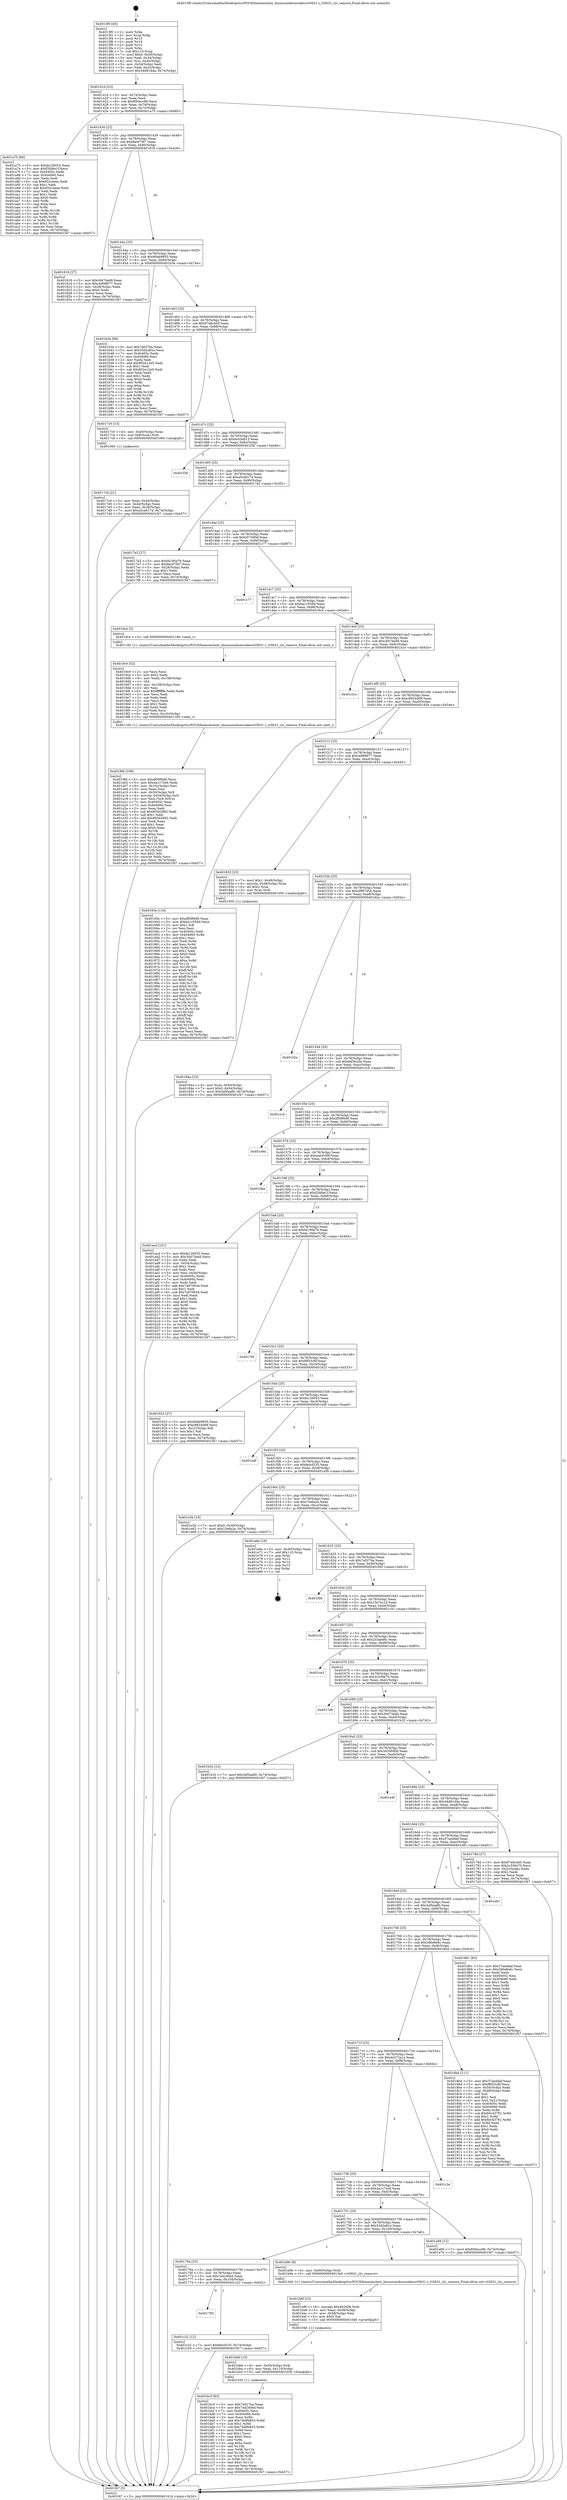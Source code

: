 digraph "0x4013f0" {
  label = "0x4013f0 (/mnt/c/Users/mathe/Desktop/tcc/POCII/binaries/extr_linuxsoundsoccodecsrt5631.c_rt5631_i2c_remove_Final-ollvm.out::main(0))"
  labelloc = "t"
  node[shape=record]

  Entry [label="",width=0.3,height=0.3,shape=circle,fillcolor=black,style=filled]
  "0x40141d" [label="{
     0x40141d [23]\l
     | [instrs]\l
     &nbsp;&nbsp;0x40141d \<+3\>: mov -0x74(%rbp),%eax\l
     &nbsp;&nbsp;0x401420 \<+2\>: mov %eax,%ecx\l
     &nbsp;&nbsp;0x401422 \<+6\>: sub $0x850ecc98,%ecx\l
     &nbsp;&nbsp;0x401428 \<+3\>: mov %eax,-0x78(%rbp)\l
     &nbsp;&nbsp;0x40142b \<+3\>: mov %ecx,-0x7c(%rbp)\l
     &nbsp;&nbsp;0x40142e \<+6\>: je 0000000000401a75 \<main+0x685\>\l
  }"]
  "0x401a75" [label="{
     0x401a75 [88]\l
     | [instrs]\l
     &nbsp;&nbsp;0x401a75 \<+5\>: mov $0xfa126053,%eax\l
     &nbsp;&nbsp;0x401a7a \<+5\>: mov $0xf2fd9e1f,%ecx\l
     &nbsp;&nbsp;0x401a7f \<+7\>: mov 0x40405c,%edx\l
     &nbsp;&nbsp;0x401a86 \<+7\>: mov 0x404060,%esi\l
     &nbsp;&nbsp;0x401a8d \<+2\>: mov %edx,%edi\l
     &nbsp;&nbsp;0x401a8f \<+6\>: sub $0x652ceeee,%edi\l
     &nbsp;&nbsp;0x401a95 \<+3\>: sub $0x1,%edi\l
     &nbsp;&nbsp;0x401a98 \<+6\>: add $0x652ceeee,%edi\l
     &nbsp;&nbsp;0x401a9e \<+3\>: imul %edi,%edx\l
     &nbsp;&nbsp;0x401aa1 \<+3\>: and $0x1,%edx\l
     &nbsp;&nbsp;0x401aa4 \<+3\>: cmp $0x0,%edx\l
     &nbsp;&nbsp;0x401aa7 \<+4\>: sete %r8b\l
     &nbsp;&nbsp;0x401aab \<+3\>: cmp $0xa,%esi\l
     &nbsp;&nbsp;0x401aae \<+4\>: setl %r9b\l
     &nbsp;&nbsp;0x401ab2 \<+3\>: mov %r8b,%r10b\l
     &nbsp;&nbsp;0x401ab5 \<+3\>: and %r9b,%r10b\l
     &nbsp;&nbsp;0x401ab8 \<+3\>: xor %r9b,%r8b\l
     &nbsp;&nbsp;0x401abb \<+3\>: or %r8b,%r10b\l
     &nbsp;&nbsp;0x401abe \<+4\>: test $0x1,%r10b\l
     &nbsp;&nbsp;0x401ac2 \<+3\>: cmovne %ecx,%eax\l
     &nbsp;&nbsp;0x401ac5 \<+3\>: mov %eax,-0x74(%rbp)\l
     &nbsp;&nbsp;0x401ac8 \<+5\>: jmp 0000000000401f47 \<main+0xb57\>\l
  }"]
  "0x401434" [label="{
     0x401434 [22]\l
     | [instrs]\l
     &nbsp;&nbsp;0x401434 \<+5\>: jmp 0000000000401439 \<main+0x49\>\l
     &nbsp;&nbsp;0x401439 \<+3\>: mov -0x78(%rbp),%eax\l
     &nbsp;&nbsp;0x40143c \<+5\>: sub $0x8ac67fd7,%eax\l
     &nbsp;&nbsp;0x401441 \<+3\>: mov %eax,-0x80(%rbp)\l
     &nbsp;&nbsp;0x401444 \<+6\>: je 0000000000401818 \<main+0x428\>\l
  }"]
  Exit [label="",width=0.3,height=0.3,shape=circle,fillcolor=black,style=filled,peripheries=2]
  "0x401818" [label="{
     0x401818 [27]\l
     | [instrs]\l
     &nbsp;&nbsp;0x401818 \<+5\>: mov $0xc847ded9,%eax\l
     &nbsp;&nbsp;0x40181d \<+5\>: mov $0xce898977,%ecx\l
     &nbsp;&nbsp;0x401822 \<+3\>: mov -0x28(%rbp),%edx\l
     &nbsp;&nbsp;0x401825 \<+3\>: cmp $0x0,%edx\l
     &nbsp;&nbsp;0x401828 \<+3\>: cmove %ecx,%eax\l
     &nbsp;&nbsp;0x40182b \<+3\>: mov %eax,-0x74(%rbp)\l
     &nbsp;&nbsp;0x40182e \<+5\>: jmp 0000000000401f47 \<main+0xb57\>\l
  }"]
  "0x40144a" [label="{
     0x40144a [25]\l
     | [instrs]\l
     &nbsp;&nbsp;0x40144a \<+5\>: jmp 000000000040144f \<main+0x5f\>\l
     &nbsp;&nbsp;0x40144f \<+3\>: mov -0x78(%rbp),%eax\l
     &nbsp;&nbsp;0x401452 \<+5\>: sub $0x90de9855,%eax\l
     &nbsp;&nbsp;0x401457 \<+6\>: mov %eax,-0x84(%rbp)\l
     &nbsp;&nbsp;0x40145d \<+6\>: je 0000000000401b3e \<main+0x74e\>\l
  }"]
  "0x401783" [label="{
     0x401783\l
  }", style=dashed]
  "0x401b3e" [label="{
     0x401b3e [88]\l
     | [instrs]\l
     &nbsp;&nbsp;0x401b3e \<+5\>: mov $0x7a027ba,%eax\l
     &nbsp;&nbsp;0x401b43 \<+5\>: mov $0x53d2a81e,%ecx\l
     &nbsp;&nbsp;0x401b48 \<+7\>: mov 0x40405c,%edx\l
     &nbsp;&nbsp;0x401b4f \<+7\>: mov 0x404060,%esi\l
     &nbsp;&nbsp;0x401b56 \<+2\>: mov %edx,%edi\l
     &nbsp;&nbsp;0x401b58 \<+6\>: add $0x802e12e5,%edi\l
     &nbsp;&nbsp;0x401b5e \<+3\>: sub $0x1,%edi\l
     &nbsp;&nbsp;0x401b61 \<+6\>: sub $0x802e12e5,%edi\l
     &nbsp;&nbsp;0x401b67 \<+3\>: imul %edi,%edx\l
     &nbsp;&nbsp;0x401b6a \<+3\>: and $0x1,%edx\l
     &nbsp;&nbsp;0x401b6d \<+3\>: cmp $0x0,%edx\l
     &nbsp;&nbsp;0x401b70 \<+4\>: sete %r8b\l
     &nbsp;&nbsp;0x401b74 \<+3\>: cmp $0xa,%esi\l
     &nbsp;&nbsp;0x401b77 \<+4\>: setl %r9b\l
     &nbsp;&nbsp;0x401b7b \<+3\>: mov %r8b,%r10b\l
     &nbsp;&nbsp;0x401b7e \<+3\>: and %r9b,%r10b\l
     &nbsp;&nbsp;0x401b81 \<+3\>: xor %r9b,%r8b\l
     &nbsp;&nbsp;0x401b84 \<+3\>: or %r8b,%r10b\l
     &nbsp;&nbsp;0x401b87 \<+4\>: test $0x1,%r10b\l
     &nbsp;&nbsp;0x401b8b \<+3\>: cmovne %ecx,%eax\l
     &nbsp;&nbsp;0x401b8e \<+3\>: mov %eax,-0x74(%rbp)\l
     &nbsp;&nbsp;0x401b91 \<+5\>: jmp 0000000000401f47 \<main+0xb57\>\l
  }"]
  "0x401463" [label="{
     0x401463 [25]\l
     | [instrs]\l
     &nbsp;&nbsp;0x401463 \<+5\>: jmp 0000000000401468 \<main+0x78\>\l
     &nbsp;&nbsp;0x401468 \<+3\>: mov -0x78(%rbp),%eax\l
     &nbsp;&nbsp;0x40146b \<+5\>: sub $0x97e8c4d5,%eax\l
     &nbsp;&nbsp;0x401470 \<+6\>: mov %eax,-0x88(%rbp)\l
     &nbsp;&nbsp;0x401476 \<+6\>: je 00000000004017c0 \<main+0x3d0\>\l
  }"]
  "0x401c22" [label="{
     0x401c22 [12]\l
     | [instrs]\l
     &nbsp;&nbsp;0x401c22 \<+7\>: movl $0xfe0cf235,-0x74(%rbp)\l
     &nbsp;&nbsp;0x401c29 \<+5\>: jmp 0000000000401f47 \<main+0xb57\>\l
  }"]
  "0x4017c0" [label="{
     0x4017c0 [13]\l
     | [instrs]\l
     &nbsp;&nbsp;0x4017c0 \<+4\>: mov -0x40(%rbp),%rax\l
     &nbsp;&nbsp;0x4017c4 \<+4\>: mov 0x8(%rax),%rdi\l
     &nbsp;&nbsp;0x4017c8 \<+5\>: call 0000000000401060 \<atoi@plt\>\l
     | [calls]\l
     &nbsp;&nbsp;0x401060 \{1\} (unknown)\l
  }"]
  "0x40147c" [label="{
     0x40147c [25]\l
     | [instrs]\l
     &nbsp;&nbsp;0x40147c \<+5\>: jmp 0000000000401481 \<main+0x91\>\l
     &nbsp;&nbsp;0x401481 \<+3\>: mov -0x78(%rbp),%eax\l
     &nbsp;&nbsp;0x401484 \<+5\>: sub $0x9cd3e813,%eax\l
     &nbsp;&nbsp;0x401489 \<+6\>: mov %eax,-0x8c(%rbp)\l
     &nbsp;&nbsp;0x40148f \<+6\>: je 0000000000401f3b \<main+0xb4b\>\l
  }"]
  "0x401bc5" [label="{
     0x401bc5 [93]\l
     | [instrs]\l
     &nbsp;&nbsp;0x401bc5 \<+5\>: mov $0x7a027ba,%eax\l
     &nbsp;&nbsp;0x401bca \<+5\>: mov $0x7a4240ed,%esi\l
     &nbsp;&nbsp;0x401bcf \<+7\>: mov 0x40405c,%ecx\l
     &nbsp;&nbsp;0x401bd6 \<+7\>: mov 0x404060,%edx\l
     &nbsp;&nbsp;0x401bdd \<+3\>: mov %ecx,%r8d\l
     &nbsp;&nbsp;0x401be0 \<+7\>: add $0x74d9b853,%r8d\l
     &nbsp;&nbsp;0x401be7 \<+4\>: sub $0x1,%r8d\l
     &nbsp;&nbsp;0x401beb \<+7\>: sub $0x74d9b853,%r8d\l
     &nbsp;&nbsp;0x401bf2 \<+4\>: imul %r8d,%ecx\l
     &nbsp;&nbsp;0x401bf6 \<+3\>: and $0x1,%ecx\l
     &nbsp;&nbsp;0x401bf9 \<+3\>: cmp $0x0,%ecx\l
     &nbsp;&nbsp;0x401bfc \<+4\>: sete %r9b\l
     &nbsp;&nbsp;0x401c00 \<+3\>: cmp $0xa,%edx\l
     &nbsp;&nbsp;0x401c03 \<+4\>: setl %r10b\l
     &nbsp;&nbsp;0x401c07 \<+3\>: mov %r9b,%r11b\l
     &nbsp;&nbsp;0x401c0a \<+3\>: and %r10b,%r11b\l
     &nbsp;&nbsp;0x401c0d \<+3\>: xor %r10b,%r9b\l
     &nbsp;&nbsp;0x401c10 \<+3\>: or %r9b,%r11b\l
     &nbsp;&nbsp;0x401c13 \<+4\>: test $0x1,%r11b\l
     &nbsp;&nbsp;0x401c17 \<+3\>: cmovne %esi,%eax\l
     &nbsp;&nbsp;0x401c1a \<+3\>: mov %eax,-0x74(%rbp)\l
     &nbsp;&nbsp;0x401c1d \<+5\>: jmp 0000000000401f47 \<main+0xb57\>\l
  }"]
  "0x401f3b" [label="{
     0x401f3b\l
  }", style=dashed]
  "0x401495" [label="{
     0x401495 [25]\l
     | [instrs]\l
     &nbsp;&nbsp;0x401495 \<+5\>: jmp 000000000040149a \<main+0xaa\>\l
     &nbsp;&nbsp;0x40149a \<+3\>: mov -0x78(%rbp),%eax\l
     &nbsp;&nbsp;0x40149d \<+5\>: sub $0xa5ce6174,%eax\l
     &nbsp;&nbsp;0x4014a2 \<+6\>: mov %eax,-0x90(%rbp)\l
     &nbsp;&nbsp;0x4014a8 \<+6\>: je 00000000004017e2 \<main+0x3f2\>\l
  }"]
  "0x401bb6" [label="{
     0x401bb6 [15]\l
     | [instrs]\l
     &nbsp;&nbsp;0x401bb6 \<+4\>: mov -0x50(%rbp),%rdi\l
     &nbsp;&nbsp;0x401bba \<+6\>: mov %eax,-0x110(%rbp)\l
     &nbsp;&nbsp;0x401bc0 \<+5\>: call 0000000000401030 \<free@plt\>\l
     | [calls]\l
     &nbsp;&nbsp;0x401030 \{1\} (unknown)\l
  }"]
  "0x4017e2" [label="{
     0x4017e2 [27]\l
     | [instrs]\l
     &nbsp;&nbsp;0x4017e2 \<+5\>: mov $0xf4190a79,%eax\l
     &nbsp;&nbsp;0x4017e7 \<+5\>: mov $0x8ac67fd7,%ecx\l
     &nbsp;&nbsp;0x4017ec \<+3\>: mov -0x28(%rbp),%edx\l
     &nbsp;&nbsp;0x4017ef \<+3\>: cmp $0x1,%edx\l
     &nbsp;&nbsp;0x4017f2 \<+3\>: cmovl %ecx,%eax\l
     &nbsp;&nbsp;0x4017f5 \<+3\>: mov %eax,-0x74(%rbp)\l
     &nbsp;&nbsp;0x4017f8 \<+5\>: jmp 0000000000401f47 \<main+0xb57\>\l
  }"]
  "0x4014ae" [label="{
     0x4014ae [25]\l
     | [instrs]\l
     &nbsp;&nbsp;0x4014ae \<+5\>: jmp 00000000004014b3 \<main+0xc3\>\l
     &nbsp;&nbsp;0x4014b3 \<+3\>: mov -0x78(%rbp),%eax\l
     &nbsp;&nbsp;0x4014b6 \<+5\>: sub $0xb5736faf,%eax\l
     &nbsp;&nbsp;0x4014bb \<+6\>: mov %eax,-0x94(%rbp)\l
     &nbsp;&nbsp;0x4014c1 \<+6\>: je 0000000000401c77 \<main+0x887\>\l
  }"]
  "0x401b9f" [label="{
     0x401b9f [23]\l
     | [instrs]\l
     &nbsp;&nbsp;0x401b9f \<+10\>: movabs $0x4020d6,%rdi\l
     &nbsp;&nbsp;0x401ba9 \<+3\>: mov %eax,-0x58(%rbp)\l
     &nbsp;&nbsp;0x401bac \<+3\>: mov -0x58(%rbp),%esi\l
     &nbsp;&nbsp;0x401baf \<+2\>: mov $0x0,%al\l
     &nbsp;&nbsp;0x401bb1 \<+5\>: call 0000000000401040 \<printf@plt\>\l
     | [calls]\l
     &nbsp;&nbsp;0x401040 \{1\} (unknown)\l
  }"]
  "0x401c77" [label="{
     0x401c77\l
  }", style=dashed]
  "0x4014c7" [label="{
     0x4014c7 [25]\l
     | [instrs]\l
     &nbsp;&nbsp;0x4014c7 \<+5\>: jmp 00000000004014cc \<main+0xdc\>\l
     &nbsp;&nbsp;0x4014cc \<+3\>: mov -0x78(%rbp),%eax\l
     &nbsp;&nbsp;0x4014cf \<+5\>: sub $0xba1c558d,%eax\l
     &nbsp;&nbsp;0x4014d4 \<+6\>: mov %eax,-0x98(%rbp)\l
     &nbsp;&nbsp;0x4014da \<+6\>: je 00000000004019c4 \<main+0x5d4\>\l
  }"]
  "0x40176a" [label="{
     0x40176a [25]\l
     | [instrs]\l
     &nbsp;&nbsp;0x40176a \<+5\>: jmp 000000000040176f \<main+0x37f\>\l
     &nbsp;&nbsp;0x40176f \<+3\>: mov -0x78(%rbp),%eax\l
     &nbsp;&nbsp;0x401772 \<+5\>: sub $0x7a4240ed,%eax\l
     &nbsp;&nbsp;0x401777 \<+6\>: mov %eax,-0x104(%rbp)\l
     &nbsp;&nbsp;0x40177d \<+6\>: je 0000000000401c22 \<main+0x832\>\l
  }"]
  "0x4019c4" [label="{
     0x4019c4 [5]\l
     | [instrs]\l
     &nbsp;&nbsp;0x4019c4 \<+5\>: call 0000000000401160 \<next_i\>\l
     | [calls]\l
     &nbsp;&nbsp;0x401160 \{1\} (/mnt/c/Users/mathe/Desktop/tcc/POCII/binaries/extr_linuxsoundsoccodecsrt5631.c_rt5631_i2c_remove_Final-ollvm.out::next_i)\l
  }"]
  "0x4014e0" [label="{
     0x4014e0 [25]\l
     | [instrs]\l
     &nbsp;&nbsp;0x4014e0 \<+5\>: jmp 00000000004014e5 \<main+0xf5\>\l
     &nbsp;&nbsp;0x4014e5 \<+3\>: mov -0x78(%rbp),%eax\l
     &nbsp;&nbsp;0x4014e8 \<+5\>: sub $0xc847ded9,%eax\l
     &nbsp;&nbsp;0x4014ed \<+6\>: mov %eax,-0x9c(%rbp)\l
     &nbsp;&nbsp;0x4014f3 \<+6\>: je 0000000000401d1e \<main+0x92e\>\l
  }"]
  "0x401b96" [label="{
     0x401b96 [9]\l
     | [instrs]\l
     &nbsp;&nbsp;0x401b96 \<+4\>: mov -0x50(%rbp),%rdi\l
     &nbsp;&nbsp;0x401b9a \<+5\>: call 00000000004013e0 \<rt5631_i2c_remove\>\l
     | [calls]\l
     &nbsp;&nbsp;0x4013e0 \{1\} (/mnt/c/Users/mathe/Desktop/tcc/POCII/binaries/extr_linuxsoundsoccodecsrt5631.c_rt5631_i2c_remove_Final-ollvm.out::rt5631_i2c_remove)\l
  }"]
  "0x401d1e" [label="{
     0x401d1e\l
  }", style=dashed]
  "0x4014f9" [label="{
     0x4014f9 [25]\l
     | [instrs]\l
     &nbsp;&nbsp;0x4014f9 \<+5\>: jmp 00000000004014fe \<main+0x10e\>\l
     &nbsp;&nbsp;0x4014fe \<+3\>: mov -0x78(%rbp),%eax\l
     &nbsp;&nbsp;0x401501 \<+5\>: sub $0xc8824d68,%eax\l
     &nbsp;&nbsp;0x401506 \<+6\>: mov %eax,-0xa0(%rbp)\l
     &nbsp;&nbsp;0x40150c \<+6\>: je 000000000040193e \<main+0x54e\>\l
  }"]
  "0x401751" [label="{
     0x401751 [25]\l
     | [instrs]\l
     &nbsp;&nbsp;0x401751 \<+5\>: jmp 0000000000401756 \<main+0x366\>\l
     &nbsp;&nbsp;0x401756 \<+3\>: mov -0x78(%rbp),%eax\l
     &nbsp;&nbsp;0x401759 \<+5\>: sub $0x53d2a81e,%eax\l
     &nbsp;&nbsp;0x40175e \<+6\>: mov %eax,-0x100(%rbp)\l
     &nbsp;&nbsp;0x401764 \<+6\>: je 0000000000401b96 \<main+0x7a6\>\l
  }"]
  "0x40193e" [label="{
     0x40193e [134]\l
     | [instrs]\l
     &nbsp;&nbsp;0x40193e \<+5\>: mov $0xdf59f0d9,%eax\l
     &nbsp;&nbsp;0x401943 \<+5\>: mov $0xba1c558d,%ecx\l
     &nbsp;&nbsp;0x401948 \<+2\>: mov $0x1,%dl\l
     &nbsp;&nbsp;0x40194a \<+2\>: xor %esi,%esi\l
     &nbsp;&nbsp;0x40194c \<+7\>: mov 0x40405c,%edi\l
     &nbsp;&nbsp;0x401953 \<+8\>: mov 0x404060,%r8d\l
     &nbsp;&nbsp;0x40195b \<+3\>: sub $0x1,%esi\l
     &nbsp;&nbsp;0x40195e \<+3\>: mov %edi,%r9d\l
     &nbsp;&nbsp;0x401961 \<+3\>: add %esi,%r9d\l
     &nbsp;&nbsp;0x401964 \<+4\>: imul %r9d,%edi\l
     &nbsp;&nbsp;0x401968 \<+3\>: and $0x1,%edi\l
     &nbsp;&nbsp;0x40196b \<+3\>: cmp $0x0,%edi\l
     &nbsp;&nbsp;0x40196e \<+4\>: sete %r10b\l
     &nbsp;&nbsp;0x401972 \<+4\>: cmp $0xa,%r8d\l
     &nbsp;&nbsp;0x401976 \<+4\>: setl %r11b\l
     &nbsp;&nbsp;0x40197a \<+3\>: mov %r10b,%bl\l
     &nbsp;&nbsp;0x40197d \<+3\>: xor $0xff,%bl\l
     &nbsp;&nbsp;0x401980 \<+3\>: mov %r11b,%r14b\l
     &nbsp;&nbsp;0x401983 \<+4\>: xor $0xff,%r14b\l
     &nbsp;&nbsp;0x401987 \<+3\>: xor $0x0,%dl\l
     &nbsp;&nbsp;0x40198a \<+3\>: mov %bl,%r15b\l
     &nbsp;&nbsp;0x40198d \<+4\>: and $0x0,%r15b\l
     &nbsp;&nbsp;0x401991 \<+3\>: and %dl,%r10b\l
     &nbsp;&nbsp;0x401994 \<+3\>: mov %r14b,%r12b\l
     &nbsp;&nbsp;0x401997 \<+4\>: and $0x0,%r12b\l
     &nbsp;&nbsp;0x40199b \<+3\>: and %dl,%r11b\l
     &nbsp;&nbsp;0x40199e \<+3\>: or %r10b,%r15b\l
     &nbsp;&nbsp;0x4019a1 \<+3\>: or %r11b,%r12b\l
     &nbsp;&nbsp;0x4019a4 \<+3\>: xor %r12b,%r15b\l
     &nbsp;&nbsp;0x4019a7 \<+3\>: or %r14b,%bl\l
     &nbsp;&nbsp;0x4019aa \<+3\>: xor $0xff,%bl\l
     &nbsp;&nbsp;0x4019ad \<+3\>: or $0x0,%dl\l
     &nbsp;&nbsp;0x4019b0 \<+2\>: and %dl,%bl\l
     &nbsp;&nbsp;0x4019b2 \<+3\>: or %bl,%r15b\l
     &nbsp;&nbsp;0x4019b5 \<+4\>: test $0x1,%r15b\l
     &nbsp;&nbsp;0x4019b9 \<+3\>: cmovne %ecx,%eax\l
     &nbsp;&nbsp;0x4019bc \<+3\>: mov %eax,-0x74(%rbp)\l
     &nbsp;&nbsp;0x4019bf \<+5\>: jmp 0000000000401f47 \<main+0xb57\>\l
  }"]
  "0x401512" [label="{
     0x401512 [25]\l
     | [instrs]\l
     &nbsp;&nbsp;0x401512 \<+5\>: jmp 0000000000401517 \<main+0x127\>\l
     &nbsp;&nbsp;0x401517 \<+3\>: mov -0x78(%rbp),%eax\l
     &nbsp;&nbsp;0x40151a \<+5\>: sub $0xce898977,%eax\l
     &nbsp;&nbsp;0x40151f \<+6\>: mov %eax,-0xa4(%rbp)\l
     &nbsp;&nbsp;0x401525 \<+6\>: je 0000000000401833 \<main+0x443\>\l
  }"]
  "0x401a69" [label="{
     0x401a69 [12]\l
     | [instrs]\l
     &nbsp;&nbsp;0x401a69 \<+7\>: movl $0x850ecc98,-0x74(%rbp)\l
     &nbsp;&nbsp;0x401a70 \<+5\>: jmp 0000000000401f47 \<main+0xb57\>\l
  }"]
  "0x401833" [label="{
     0x401833 [23]\l
     | [instrs]\l
     &nbsp;&nbsp;0x401833 \<+7\>: movl $0x1,-0x48(%rbp)\l
     &nbsp;&nbsp;0x40183a \<+4\>: movslq -0x48(%rbp),%rax\l
     &nbsp;&nbsp;0x40183e \<+4\>: shl $0x2,%rax\l
     &nbsp;&nbsp;0x401842 \<+3\>: mov %rax,%rdi\l
     &nbsp;&nbsp;0x401845 \<+5\>: call 0000000000401050 \<malloc@plt\>\l
     | [calls]\l
     &nbsp;&nbsp;0x401050 \{1\} (unknown)\l
  }"]
  "0x40152b" [label="{
     0x40152b [25]\l
     | [instrs]\l
     &nbsp;&nbsp;0x40152b \<+5\>: jmp 0000000000401530 \<main+0x140\>\l
     &nbsp;&nbsp;0x401530 \<+3\>: mov -0x78(%rbp),%eax\l
     &nbsp;&nbsp;0x401533 \<+5\>: sub $0xcf98745e,%eax\l
     &nbsp;&nbsp;0x401538 \<+6\>: mov %eax,-0xa8(%rbp)\l
     &nbsp;&nbsp;0x40153e \<+6\>: je 0000000000401d2a \<main+0x93a\>\l
  }"]
  "0x401738" [label="{
     0x401738 [25]\l
     | [instrs]\l
     &nbsp;&nbsp;0x401738 \<+5\>: jmp 000000000040173d \<main+0x34d\>\l
     &nbsp;&nbsp;0x40173d \<+3\>: mov -0x78(%rbp),%eax\l
     &nbsp;&nbsp;0x401740 \<+5\>: sub $0x4a1c7cd4,%eax\l
     &nbsp;&nbsp;0x401745 \<+6\>: mov %eax,-0xfc(%rbp)\l
     &nbsp;&nbsp;0x40174b \<+6\>: je 0000000000401a69 \<main+0x679\>\l
  }"]
  "0x401d2a" [label="{
     0x401d2a\l
  }", style=dashed]
  "0x401544" [label="{
     0x401544 [25]\l
     | [instrs]\l
     &nbsp;&nbsp;0x401544 \<+5\>: jmp 0000000000401549 \<main+0x159\>\l
     &nbsp;&nbsp;0x401549 \<+3\>: mov -0x78(%rbp),%eax\l
     &nbsp;&nbsp;0x40154c \<+5\>: sub $0xdaf3b2de,%eax\l
     &nbsp;&nbsp;0x401551 \<+6\>: mov %eax,-0xac(%rbp)\l
     &nbsp;&nbsp;0x401557 \<+6\>: je 0000000000401cc4 \<main+0x8d4\>\l
  }"]
  "0x401c2e" [label="{
     0x401c2e\l
  }", style=dashed]
  "0x401cc4" [label="{
     0x401cc4\l
  }", style=dashed]
  "0x40155d" [label="{
     0x40155d [25]\l
     | [instrs]\l
     &nbsp;&nbsp;0x40155d \<+5\>: jmp 0000000000401562 \<main+0x172\>\l
     &nbsp;&nbsp;0x401562 \<+3\>: mov -0x78(%rbp),%eax\l
     &nbsp;&nbsp;0x401565 \<+5\>: sub $0xdf59f0d9,%eax\l
     &nbsp;&nbsp;0x40156a \<+6\>: mov %eax,-0xb0(%rbp)\l
     &nbsp;&nbsp;0x401570 \<+6\>: je 0000000000401e8d \<main+0xa9d\>\l
  }"]
  "0x4019fd" [label="{
     0x4019fd [108]\l
     | [instrs]\l
     &nbsp;&nbsp;0x4019fd \<+5\>: mov $0xdf59f0d9,%ecx\l
     &nbsp;&nbsp;0x401a02 \<+5\>: mov $0x4a1c7cd4,%edx\l
     &nbsp;&nbsp;0x401a07 \<+6\>: mov -0x10c(%rbp),%esi\l
     &nbsp;&nbsp;0x401a0d \<+3\>: imul %eax,%esi\l
     &nbsp;&nbsp;0x401a10 \<+4\>: mov -0x50(%rbp),%r8\l
     &nbsp;&nbsp;0x401a14 \<+4\>: movslq -0x54(%rbp),%r9\l
     &nbsp;&nbsp;0x401a18 \<+4\>: mov %esi,(%r8,%r9,4)\l
     &nbsp;&nbsp;0x401a1c \<+7\>: mov 0x40405c,%eax\l
     &nbsp;&nbsp;0x401a23 \<+7\>: mov 0x404060,%esi\l
     &nbsp;&nbsp;0x401a2a \<+2\>: mov %eax,%edi\l
     &nbsp;&nbsp;0x401a2c \<+6\>: sub $0x805b2882,%edi\l
     &nbsp;&nbsp;0x401a32 \<+3\>: sub $0x1,%edi\l
     &nbsp;&nbsp;0x401a35 \<+6\>: add $0x805b2882,%edi\l
     &nbsp;&nbsp;0x401a3b \<+3\>: imul %edi,%eax\l
     &nbsp;&nbsp;0x401a3e \<+3\>: and $0x1,%eax\l
     &nbsp;&nbsp;0x401a41 \<+3\>: cmp $0x0,%eax\l
     &nbsp;&nbsp;0x401a44 \<+4\>: sete %r10b\l
     &nbsp;&nbsp;0x401a48 \<+3\>: cmp $0xa,%esi\l
     &nbsp;&nbsp;0x401a4b \<+4\>: setl %r11b\l
     &nbsp;&nbsp;0x401a4f \<+3\>: mov %r10b,%bl\l
     &nbsp;&nbsp;0x401a52 \<+3\>: and %r11b,%bl\l
     &nbsp;&nbsp;0x401a55 \<+3\>: xor %r11b,%r10b\l
     &nbsp;&nbsp;0x401a58 \<+3\>: or %r10b,%bl\l
     &nbsp;&nbsp;0x401a5b \<+3\>: test $0x1,%bl\l
     &nbsp;&nbsp;0x401a5e \<+3\>: cmovne %edx,%ecx\l
     &nbsp;&nbsp;0x401a61 \<+3\>: mov %ecx,-0x74(%rbp)\l
     &nbsp;&nbsp;0x401a64 \<+5\>: jmp 0000000000401f47 \<main+0xb57\>\l
  }"]
  "0x401e8d" [label="{
     0x401e8d\l
  }", style=dashed]
  "0x401576" [label="{
     0x401576 [25]\l
     | [instrs]\l
     &nbsp;&nbsp;0x401576 \<+5\>: jmp 000000000040157b \<main+0x18b\>\l
     &nbsp;&nbsp;0x40157b \<+3\>: mov -0x78(%rbp),%eax\l
     &nbsp;&nbsp;0x40157e \<+5\>: sub $0xeae5c59f,%eax\l
     &nbsp;&nbsp;0x401583 \<+6\>: mov %eax,-0xb4(%rbp)\l
     &nbsp;&nbsp;0x401589 \<+6\>: je 0000000000401dba \<main+0x9ca\>\l
  }"]
  "0x4019c9" [label="{
     0x4019c9 [52]\l
     | [instrs]\l
     &nbsp;&nbsp;0x4019c9 \<+2\>: xor %ecx,%ecx\l
     &nbsp;&nbsp;0x4019cb \<+5\>: mov $0x2,%edx\l
     &nbsp;&nbsp;0x4019d0 \<+6\>: mov %edx,-0x108(%rbp)\l
     &nbsp;&nbsp;0x4019d6 \<+1\>: cltd\l
     &nbsp;&nbsp;0x4019d7 \<+6\>: mov -0x108(%rbp),%esi\l
     &nbsp;&nbsp;0x4019dd \<+2\>: idiv %esi\l
     &nbsp;&nbsp;0x4019df \<+6\>: imul $0xfffffffe,%edx,%edx\l
     &nbsp;&nbsp;0x4019e5 \<+2\>: mov %ecx,%edi\l
     &nbsp;&nbsp;0x4019e7 \<+2\>: sub %edx,%edi\l
     &nbsp;&nbsp;0x4019e9 \<+2\>: mov %ecx,%edx\l
     &nbsp;&nbsp;0x4019eb \<+3\>: sub $0x1,%edx\l
     &nbsp;&nbsp;0x4019ee \<+2\>: add %edx,%edi\l
     &nbsp;&nbsp;0x4019f0 \<+2\>: sub %edi,%ecx\l
     &nbsp;&nbsp;0x4019f2 \<+6\>: mov %ecx,-0x10c(%rbp)\l
     &nbsp;&nbsp;0x4019f8 \<+5\>: call 0000000000401160 \<next_i\>\l
     | [calls]\l
     &nbsp;&nbsp;0x401160 \{1\} (/mnt/c/Users/mathe/Desktop/tcc/POCII/binaries/extr_linuxsoundsoccodecsrt5631.c_rt5631_i2c_remove_Final-ollvm.out::next_i)\l
  }"]
  "0x401dba" [label="{
     0x401dba\l
  }", style=dashed]
  "0x40158f" [label="{
     0x40158f [25]\l
     | [instrs]\l
     &nbsp;&nbsp;0x40158f \<+5\>: jmp 0000000000401594 \<main+0x1a4\>\l
     &nbsp;&nbsp;0x401594 \<+3\>: mov -0x78(%rbp),%eax\l
     &nbsp;&nbsp;0x401597 \<+5\>: sub $0xf2fd9e1f,%eax\l
     &nbsp;&nbsp;0x40159c \<+6\>: mov %eax,-0xb8(%rbp)\l
     &nbsp;&nbsp;0x4015a2 \<+6\>: je 0000000000401acd \<main+0x6dd\>\l
  }"]
  "0x40171f" [label="{
     0x40171f [25]\l
     | [instrs]\l
     &nbsp;&nbsp;0x40171f \<+5\>: jmp 0000000000401724 \<main+0x334\>\l
     &nbsp;&nbsp;0x401724 \<+3\>: mov -0x78(%rbp),%eax\l
     &nbsp;&nbsp;0x401727 \<+5\>: sub $0x44272a1e,%eax\l
     &nbsp;&nbsp;0x40172c \<+6\>: mov %eax,-0xf8(%rbp)\l
     &nbsp;&nbsp;0x401732 \<+6\>: je 0000000000401c2e \<main+0x83e\>\l
  }"]
  "0x401acd" [label="{
     0x401acd [101]\l
     | [instrs]\l
     &nbsp;&nbsp;0x401acd \<+5\>: mov $0xfa126053,%eax\l
     &nbsp;&nbsp;0x401ad2 \<+5\>: mov $0x30d73add,%ecx\l
     &nbsp;&nbsp;0x401ad7 \<+2\>: xor %edx,%edx\l
     &nbsp;&nbsp;0x401ad9 \<+3\>: mov -0x54(%rbp),%esi\l
     &nbsp;&nbsp;0x401adc \<+3\>: sub $0x1,%edx\l
     &nbsp;&nbsp;0x401adf \<+2\>: sub %edx,%esi\l
     &nbsp;&nbsp;0x401ae1 \<+3\>: mov %esi,-0x54(%rbp)\l
     &nbsp;&nbsp;0x401ae4 \<+7\>: mov 0x40405c,%edx\l
     &nbsp;&nbsp;0x401aeb \<+7\>: mov 0x404060,%esi\l
     &nbsp;&nbsp;0x401af2 \<+2\>: mov %edx,%edi\l
     &nbsp;&nbsp;0x401af4 \<+6\>: add $0x7a97063d,%edi\l
     &nbsp;&nbsp;0x401afa \<+3\>: sub $0x1,%edi\l
     &nbsp;&nbsp;0x401afd \<+6\>: sub $0x7a97063d,%edi\l
     &nbsp;&nbsp;0x401b03 \<+3\>: imul %edi,%edx\l
     &nbsp;&nbsp;0x401b06 \<+3\>: and $0x1,%edx\l
     &nbsp;&nbsp;0x401b09 \<+3\>: cmp $0x0,%edx\l
     &nbsp;&nbsp;0x401b0c \<+4\>: sete %r8b\l
     &nbsp;&nbsp;0x401b10 \<+3\>: cmp $0xa,%esi\l
     &nbsp;&nbsp;0x401b13 \<+4\>: setl %r9b\l
     &nbsp;&nbsp;0x401b17 \<+3\>: mov %r8b,%r10b\l
     &nbsp;&nbsp;0x401b1a \<+3\>: and %r9b,%r10b\l
     &nbsp;&nbsp;0x401b1d \<+3\>: xor %r9b,%r8b\l
     &nbsp;&nbsp;0x401b20 \<+3\>: or %r8b,%r10b\l
     &nbsp;&nbsp;0x401b23 \<+4\>: test $0x1,%r10b\l
     &nbsp;&nbsp;0x401b27 \<+3\>: cmovne %ecx,%eax\l
     &nbsp;&nbsp;0x401b2a \<+3\>: mov %eax,-0x74(%rbp)\l
     &nbsp;&nbsp;0x401b2d \<+5\>: jmp 0000000000401f47 \<main+0xb57\>\l
  }"]
  "0x4015a8" [label="{
     0x4015a8 [25]\l
     | [instrs]\l
     &nbsp;&nbsp;0x4015a8 \<+5\>: jmp 00000000004015ad \<main+0x1bd\>\l
     &nbsp;&nbsp;0x4015ad \<+3\>: mov -0x78(%rbp),%eax\l
     &nbsp;&nbsp;0x4015b0 \<+5\>: sub $0xf4190a79,%eax\l
     &nbsp;&nbsp;0x4015b5 \<+6\>: mov %eax,-0xbc(%rbp)\l
     &nbsp;&nbsp;0x4015bb \<+6\>: je 00000000004017fd \<main+0x40d\>\l
  }"]
  "0x4018b4" [label="{
     0x4018b4 [111]\l
     | [instrs]\l
     &nbsp;&nbsp;0x4018b4 \<+5\>: mov $0x37aeddaf,%eax\l
     &nbsp;&nbsp;0x4018b9 \<+5\>: mov $0xf8f33c8f,%ecx\l
     &nbsp;&nbsp;0x4018be \<+3\>: mov -0x54(%rbp),%edx\l
     &nbsp;&nbsp;0x4018c1 \<+3\>: cmp -0x48(%rbp),%edx\l
     &nbsp;&nbsp;0x4018c4 \<+4\>: setl %sil\l
     &nbsp;&nbsp;0x4018c8 \<+4\>: and $0x1,%sil\l
     &nbsp;&nbsp;0x4018cc \<+4\>: mov %sil,-0x21(%rbp)\l
     &nbsp;&nbsp;0x4018d0 \<+7\>: mov 0x40405c,%edx\l
     &nbsp;&nbsp;0x4018d7 \<+7\>: mov 0x404060,%edi\l
     &nbsp;&nbsp;0x4018de \<+3\>: mov %edx,%r8d\l
     &nbsp;&nbsp;0x4018e1 \<+7\>: sub $0x60c43781,%r8d\l
     &nbsp;&nbsp;0x4018e8 \<+4\>: sub $0x1,%r8d\l
     &nbsp;&nbsp;0x4018ec \<+7\>: add $0x60c43781,%r8d\l
     &nbsp;&nbsp;0x4018f3 \<+4\>: imul %r8d,%edx\l
     &nbsp;&nbsp;0x4018f7 \<+3\>: and $0x1,%edx\l
     &nbsp;&nbsp;0x4018fa \<+3\>: cmp $0x0,%edx\l
     &nbsp;&nbsp;0x4018fd \<+4\>: sete %sil\l
     &nbsp;&nbsp;0x401901 \<+3\>: cmp $0xa,%edi\l
     &nbsp;&nbsp;0x401904 \<+4\>: setl %r9b\l
     &nbsp;&nbsp;0x401908 \<+3\>: mov %sil,%r10b\l
     &nbsp;&nbsp;0x40190b \<+3\>: and %r9b,%r10b\l
     &nbsp;&nbsp;0x40190e \<+3\>: xor %r9b,%sil\l
     &nbsp;&nbsp;0x401911 \<+3\>: or %sil,%r10b\l
     &nbsp;&nbsp;0x401914 \<+4\>: test $0x1,%r10b\l
     &nbsp;&nbsp;0x401918 \<+3\>: cmovne %ecx,%eax\l
     &nbsp;&nbsp;0x40191b \<+3\>: mov %eax,-0x74(%rbp)\l
     &nbsp;&nbsp;0x40191e \<+5\>: jmp 0000000000401f47 \<main+0xb57\>\l
  }"]
  "0x4017fd" [label="{
     0x4017fd\l
  }", style=dashed]
  "0x4015c1" [label="{
     0x4015c1 [25]\l
     | [instrs]\l
     &nbsp;&nbsp;0x4015c1 \<+5\>: jmp 00000000004015c6 \<main+0x1d6\>\l
     &nbsp;&nbsp;0x4015c6 \<+3\>: mov -0x78(%rbp),%eax\l
     &nbsp;&nbsp;0x4015c9 \<+5\>: sub $0xf8f33c8f,%eax\l
     &nbsp;&nbsp;0x4015ce \<+6\>: mov %eax,-0xc0(%rbp)\l
     &nbsp;&nbsp;0x4015d4 \<+6\>: je 0000000000401923 \<main+0x533\>\l
  }"]
  "0x401706" [label="{
     0x401706 [25]\l
     | [instrs]\l
     &nbsp;&nbsp;0x401706 \<+5\>: jmp 000000000040170b \<main+0x31b\>\l
     &nbsp;&nbsp;0x40170b \<+3\>: mov -0x78(%rbp),%eax\l
     &nbsp;&nbsp;0x40170e \<+5\>: sub $0x3d0e8e6c,%eax\l
     &nbsp;&nbsp;0x401713 \<+6\>: mov %eax,-0xf4(%rbp)\l
     &nbsp;&nbsp;0x401719 \<+6\>: je 00000000004018b4 \<main+0x4c4\>\l
  }"]
  "0x401923" [label="{
     0x401923 [27]\l
     | [instrs]\l
     &nbsp;&nbsp;0x401923 \<+5\>: mov $0x90de9855,%eax\l
     &nbsp;&nbsp;0x401928 \<+5\>: mov $0xc8824d68,%ecx\l
     &nbsp;&nbsp;0x40192d \<+3\>: mov -0x21(%rbp),%dl\l
     &nbsp;&nbsp;0x401930 \<+3\>: test $0x1,%dl\l
     &nbsp;&nbsp;0x401933 \<+3\>: cmovne %ecx,%eax\l
     &nbsp;&nbsp;0x401936 \<+3\>: mov %eax,-0x74(%rbp)\l
     &nbsp;&nbsp;0x401939 \<+5\>: jmp 0000000000401f47 \<main+0xb57\>\l
  }"]
  "0x4015da" [label="{
     0x4015da [25]\l
     | [instrs]\l
     &nbsp;&nbsp;0x4015da \<+5\>: jmp 00000000004015df \<main+0x1ef\>\l
     &nbsp;&nbsp;0x4015df \<+3\>: mov -0x78(%rbp),%eax\l
     &nbsp;&nbsp;0x4015e2 \<+5\>: sub $0xfa126053,%eax\l
     &nbsp;&nbsp;0x4015e7 \<+6\>: mov %eax,-0xc4(%rbp)\l
     &nbsp;&nbsp;0x4015ed \<+6\>: je 0000000000401edf \<main+0xaef\>\l
  }"]
  "0x401861" [label="{
     0x401861 [83]\l
     | [instrs]\l
     &nbsp;&nbsp;0x401861 \<+5\>: mov $0x37aeddaf,%eax\l
     &nbsp;&nbsp;0x401866 \<+5\>: mov $0x3d0e8e6c,%ecx\l
     &nbsp;&nbsp;0x40186b \<+2\>: xor %edx,%edx\l
     &nbsp;&nbsp;0x40186d \<+7\>: mov 0x40405c,%esi\l
     &nbsp;&nbsp;0x401874 \<+7\>: mov 0x404060,%edi\l
     &nbsp;&nbsp;0x40187b \<+3\>: sub $0x1,%edx\l
     &nbsp;&nbsp;0x40187e \<+3\>: mov %esi,%r8d\l
     &nbsp;&nbsp;0x401881 \<+3\>: add %edx,%r8d\l
     &nbsp;&nbsp;0x401884 \<+4\>: imul %r8d,%esi\l
     &nbsp;&nbsp;0x401888 \<+3\>: and $0x1,%esi\l
     &nbsp;&nbsp;0x40188b \<+3\>: cmp $0x0,%esi\l
     &nbsp;&nbsp;0x40188e \<+4\>: sete %r9b\l
     &nbsp;&nbsp;0x401892 \<+3\>: cmp $0xa,%edi\l
     &nbsp;&nbsp;0x401895 \<+4\>: setl %r10b\l
     &nbsp;&nbsp;0x401899 \<+3\>: mov %r9b,%r11b\l
     &nbsp;&nbsp;0x40189c \<+3\>: and %r10b,%r11b\l
     &nbsp;&nbsp;0x40189f \<+3\>: xor %r10b,%r9b\l
     &nbsp;&nbsp;0x4018a2 \<+3\>: or %r9b,%r11b\l
     &nbsp;&nbsp;0x4018a5 \<+4\>: test $0x1,%r11b\l
     &nbsp;&nbsp;0x4018a9 \<+3\>: cmovne %ecx,%eax\l
     &nbsp;&nbsp;0x4018ac \<+3\>: mov %eax,-0x74(%rbp)\l
     &nbsp;&nbsp;0x4018af \<+5\>: jmp 0000000000401f47 \<main+0xb57\>\l
  }"]
  "0x401edf" [label="{
     0x401edf\l
  }", style=dashed]
  "0x4015f3" [label="{
     0x4015f3 [25]\l
     | [instrs]\l
     &nbsp;&nbsp;0x4015f3 \<+5\>: jmp 00000000004015f8 \<main+0x208\>\l
     &nbsp;&nbsp;0x4015f8 \<+3\>: mov -0x78(%rbp),%eax\l
     &nbsp;&nbsp;0x4015fb \<+5\>: sub $0xfe0cf235,%eax\l
     &nbsp;&nbsp;0x401600 \<+6\>: mov %eax,-0xc8(%rbp)\l
     &nbsp;&nbsp;0x401606 \<+6\>: je 0000000000401e5b \<main+0xa6b\>\l
  }"]
  "0x4016ed" [label="{
     0x4016ed [25]\l
     | [instrs]\l
     &nbsp;&nbsp;0x4016ed \<+5\>: jmp 00000000004016f2 \<main+0x302\>\l
     &nbsp;&nbsp;0x4016f2 \<+3\>: mov -0x78(%rbp),%eax\l
     &nbsp;&nbsp;0x4016f5 \<+5\>: sub $0x3af5aa80,%eax\l
     &nbsp;&nbsp;0x4016fa \<+6\>: mov %eax,-0xf0(%rbp)\l
     &nbsp;&nbsp;0x401700 \<+6\>: je 0000000000401861 \<main+0x471\>\l
  }"]
  "0x401e5b" [label="{
     0x401e5b [19]\l
     | [instrs]\l
     &nbsp;&nbsp;0x401e5b \<+7\>: movl $0x0,-0x30(%rbp)\l
     &nbsp;&nbsp;0x401e62 \<+7\>: movl $0x15e6a2e,-0x74(%rbp)\l
     &nbsp;&nbsp;0x401e69 \<+5\>: jmp 0000000000401f47 \<main+0xb57\>\l
  }"]
  "0x40160c" [label="{
     0x40160c [25]\l
     | [instrs]\l
     &nbsp;&nbsp;0x40160c \<+5\>: jmp 0000000000401611 \<main+0x221\>\l
     &nbsp;&nbsp;0x401611 \<+3\>: mov -0x78(%rbp),%eax\l
     &nbsp;&nbsp;0x401614 \<+5\>: sub $0x15e6a2e,%eax\l
     &nbsp;&nbsp;0x401619 \<+6\>: mov %eax,-0xcc(%rbp)\l
     &nbsp;&nbsp;0x40161f \<+6\>: je 0000000000401e6e \<main+0xa7e\>\l
  }"]
  "0x401e81" [label="{
     0x401e81\l
  }", style=dashed]
  "0x401e6e" [label="{
     0x401e6e [19]\l
     | [instrs]\l
     &nbsp;&nbsp;0x401e6e \<+3\>: mov -0x30(%rbp),%eax\l
     &nbsp;&nbsp;0x401e71 \<+7\>: add $0x110,%rsp\l
     &nbsp;&nbsp;0x401e78 \<+1\>: pop %rbx\l
     &nbsp;&nbsp;0x401e79 \<+2\>: pop %r12\l
     &nbsp;&nbsp;0x401e7b \<+2\>: pop %r14\l
     &nbsp;&nbsp;0x401e7d \<+2\>: pop %r15\l
     &nbsp;&nbsp;0x401e7f \<+1\>: pop %rbp\l
     &nbsp;&nbsp;0x401e80 \<+1\>: ret\l
  }"]
  "0x401625" [label="{
     0x401625 [25]\l
     | [instrs]\l
     &nbsp;&nbsp;0x401625 \<+5\>: jmp 000000000040162a \<main+0x23a\>\l
     &nbsp;&nbsp;0x40162a \<+3\>: mov -0x78(%rbp),%eax\l
     &nbsp;&nbsp;0x40162d \<+5\>: sub $0x7a027ba,%eax\l
     &nbsp;&nbsp;0x401632 \<+6\>: mov %eax,-0xd0(%rbp)\l
     &nbsp;&nbsp;0x401638 \<+6\>: je 0000000000401f00 \<main+0xb10\>\l
  }"]
  "0x40184a" [label="{
     0x40184a [23]\l
     | [instrs]\l
     &nbsp;&nbsp;0x40184a \<+4\>: mov %rax,-0x50(%rbp)\l
     &nbsp;&nbsp;0x40184e \<+7\>: movl $0x0,-0x54(%rbp)\l
     &nbsp;&nbsp;0x401855 \<+7\>: movl $0x3af5aa80,-0x74(%rbp)\l
     &nbsp;&nbsp;0x40185c \<+5\>: jmp 0000000000401f47 \<main+0xb57\>\l
  }"]
  "0x401f00" [label="{
     0x401f00\l
  }", style=dashed]
  "0x40163e" [label="{
     0x40163e [25]\l
     | [instrs]\l
     &nbsp;&nbsp;0x40163e \<+5\>: jmp 0000000000401643 \<main+0x253\>\l
     &nbsp;&nbsp;0x401643 \<+3\>: mov -0x78(%rbp),%eax\l
     &nbsp;&nbsp;0x401646 \<+5\>: sub $0x15e7ec1d,%eax\l
     &nbsp;&nbsp;0x40164b \<+6\>: mov %eax,-0xd4(%rbp)\l
     &nbsp;&nbsp;0x401651 \<+6\>: je 0000000000401c5c \<main+0x86c\>\l
  }"]
  "0x4017cd" [label="{
     0x4017cd [21]\l
     | [instrs]\l
     &nbsp;&nbsp;0x4017cd \<+3\>: mov %eax,-0x44(%rbp)\l
     &nbsp;&nbsp;0x4017d0 \<+3\>: mov -0x44(%rbp),%eax\l
     &nbsp;&nbsp;0x4017d3 \<+3\>: mov %eax,-0x28(%rbp)\l
     &nbsp;&nbsp;0x4017d6 \<+7\>: movl $0xa5ce6174,-0x74(%rbp)\l
     &nbsp;&nbsp;0x4017dd \<+5\>: jmp 0000000000401f47 \<main+0xb57\>\l
  }"]
  "0x401c5c" [label="{
     0x401c5c\l
  }", style=dashed]
  "0x401657" [label="{
     0x401657 [25]\l
     | [instrs]\l
     &nbsp;&nbsp;0x401657 \<+5\>: jmp 000000000040165c \<main+0x26c\>\l
     &nbsp;&nbsp;0x40165c \<+3\>: mov -0x78(%rbp),%eax\l
     &nbsp;&nbsp;0x40165f \<+5\>: sub $0x233aed6c,%eax\l
     &nbsp;&nbsp;0x401664 \<+6\>: mov %eax,-0xd8(%rbp)\l
     &nbsp;&nbsp;0x40166a \<+6\>: je 0000000000401ce3 \<main+0x8f3\>\l
  }"]
  "0x4013f0" [label="{
     0x4013f0 [45]\l
     | [instrs]\l
     &nbsp;&nbsp;0x4013f0 \<+1\>: push %rbp\l
     &nbsp;&nbsp;0x4013f1 \<+3\>: mov %rsp,%rbp\l
     &nbsp;&nbsp;0x4013f4 \<+2\>: push %r15\l
     &nbsp;&nbsp;0x4013f6 \<+2\>: push %r14\l
     &nbsp;&nbsp;0x4013f8 \<+2\>: push %r12\l
     &nbsp;&nbsp;0x4013fa \<+1\>: push %rbx\l
     &nbsp;&nbsp;0x4013fb \<+7\>: sub $0x110,%rsp\l
     &nbsp;&nbsp;0x401402 \<+7\>: movl $0x0,-0x30(%rbp)\l
     &nbsp;&nbsp;0x401409 \<+3\>: mov %edi,-0x34(%rbp)\l
     &nbsp;&nbsp;0x40140c \<+4\>: mov %rsi,-0x40(%rbp)\l
     &nbsp;&nbsp;0x401410 \<+3\>: mov -0x34(%rbp),%edi\l
     &nbsp;&nbsp;0x401413 \<+3\>: mov %edi,-0x2c(%rbp)\l
     &nbsp;&nbsp;0x401416 \<+7\>: movl $0x34d91d4a,-0x74(%rbp)\l
  }"]
  "0x401ce3" [label="{
     0x401ce3\l
  }", style=dashed]
  "0x401670" [label="{
     0x401670 [25]\l
     | [instrs]\l
     &nbsp;&nbsp;0x401670 \<+5\>: jmp 0000000000401675 \<main+0x285\>\l
     &nbsp;&nbsp;0x401675 \<+3\>: mov -0x78(%rbp),%eax\l
     &nbsp;&nbsp;0x401678 \<+5\>: sub $0x2c336e70,%eax\l
     &nbsp;&nbsp;0x40167d \<+6\>: mov %eax,-0xdc(%rbp)\l
     &nbsp;&nbsp;0x401683 \<+6\>: je 00000000004017a8 \<main+0x3b8\>\l
  }"]
  "0x401f47" [label="{
     0x401f47 [5]\l
     | [instrs]\l
     &nbsp;&nbsp;0x401f47 \<+5\>: jmp 000000000040141d \<main+0x2d\>\l
  }"]
  "0x4017a8" [label="{
     0x4017a8\l
  }", style=dashed]
  "0x401689" [label="{
     0x401689 [25]\l
     | [instrs]\l
     &nbsp;&nbsp;0x401689 \<+5\>: jmp 000000000040168e \<main+0x29e\>\l
     &nbsp;&nbsp;0x40168e \<+3\>: mov -0x78(%rbp),%eax\l
     &nbsp;&nbsp;0x401691 \<+5\>: sub $0x30d73add,%eax\l
     &nbsp;&nbsp;0x401696 \<+6\>: mov %eax,-0xe0(%rbp)\l
     &nbsp;&nbsp;0x40169c \<+6\>: je 0000000000401b32 \<main+0x742\>\l
  }"]
  "0x4016d4" [label="{
     0x4016d4 [25]\l
     | [instrs]\l
     &nbsp;&nbsp;0x4016d4 \<+5\>: jmp 00000000004016d9 \<main+0x2e9\>\l
     &nbsp;&nbsp;0x4016d9 \<+3\>: mov -0x78(%rbp),%eax\l
     &nbsp;&nbsp;0x4016dc \<+5\>: sub $0x37aeddaf,%eax\l
     &nbsp;&nbsp;0x4016e1 \<+6\>: mov %eax,-0xec(%rbp)\l
     &nbsp;&nbsp;0x4016e7 \<+6\>: je 0000000000401e81 \<main+0xa91\>\l
  }"]
  "0x401b32" [label="{
     0x401b32 [12]\l
     | [instrs]\l
     &nbsp;&nbsp;0x401b32 \<+7\>: movl $0x3af5aa80,-0x74(%rbp)\l
     &nbsp;&nbsp;0x401b39 \<+5\>: jmp 0000000000401f47 \<main+0xb57\>\l
  }"]
  "0x4016a2" [label="{
     0x4016a2 [25]\l
     | [instrs]\l
     &nbsp;&nbsp;0x4016a2 \<+5\>: jmp 00000000004016a7 \<main+0x2b7\>\l
     &nbsp;&nbsp;0x4016a7 \<+3\>: mov -0x78(%rbp),%eax\l
     &nbsp;&nbsp;0x4016aa \<+5\>: sub $0x3435b906,%eax\l
     &nbsp;&nbsp;0x4016af \<+6\>: mov %eax,-0xe4(%rbp)\l
     &nbsp;&nbsp;0x4016b5 \<+6\>: je 0000000000401e4f \<main+0xa5f\>\l
  }"]
  "0x40178d" [label="{
     0x40178d [27]\l
     | [instrs]\l
     &nbsp;&nbsp;0x40178d \<+5\>: mov $0x97e8c4d5,%eax\l
     &nbsp;&nbsp;0x401792 \<+5\>: mov $0x2c336e70,%ecx\l
     &nbsp;&nbsp;0x401797 \<+3\>: mov -0x2c(%rbp),%edx\l
     &nbsp;&nbsp;0x40179a \<+3\>: cmp $0x2,%edx\l
     &nbsp;&nbsp;0x40179d \<+3\>: cmovne %ecx,%eax\l
     &nbsp;&nbsp;0x4017a0 \<+3\>: mov %eax,-0x74(%rbp)\l
     &nbsp;&nbsp;0x4017a3 \<+5\>: jmp 0000000000401f47 \<main+0xb57\>\l
  }"]
  "0x401e4f" [label="{
     0x401e4f\l
  }", style=dashed]
  "0x4016bb" [label="{
     0x4016bb [25]\l
     | [instrs]\l
     &nbsp;&nbsp;0x4016bb \<+5\>: jmp 00000000004016c0 \<main+0x2d0\>\l
     &nbsp;&nbsp;0x4016c0 \<+3\>: mov -0x78(%rbp),%eax\l
     &nbsp;&nbsp;0x4016c3 \<+5\>: sub $0x34d91d4a,%eax\l
     &nbsp;&nbsp;0x4016c8 \<+6\>: mov %eax,-0xe8(%rbp)\l
     &nbsp;&nbsp;0x4016ce \<+6\>: je 000000000040178d \<main+0x39d\>\l
  }"]
  Entry -> "0x4013f0" [label=" 1"]
  "0x40141d" -> "0x401a75" [label=" 1"]
  "0x40141d" -> "0x401434" [label=" 21"]
  "0x401e6e" -> Exit [label=" 1"]
  "0x401434" -> "0x401818" [label=" 1"]
  "0x401434" -> "0x40144a" [label=" 20"]
  "0x401e5b" -> "0x401f47" [label=" 1"]
  "0x40144a" -> "0x401b3e" [label=" 1"]
  "0x40144a" -> "0x401463" [label=" 19"]
  "0x401c22" -> "0x401f47" [label=" 1"]
  "0x401463" -> "0x4017c0" [label=" 1"]
  "0x401463" -> "0x40147c" [label=" 18"]
  "0x40176a" -> "0x401783" [label=" 0"]
  "0x40147c" -> "0x401f3b" [label=" 0"]
  "0x40147c" -> "0x401495" [label=" 18"]
  "0x40176a" -> "0x401c22" [label=" 1"]
  "0x401495" -> "0x4017e2" [label=" 1"]
  "0x401495" -> "0x4014ae" [label=" 17"]
  "0x401bc5" -> "0x401f47" [label=" 1"]
  "0x4014ae" -> "0x401c77" [label=" 0"]
  "0x4014ae" -> "0x4014c7" [label=" 17"]
  "0x401bb6" -> "0x401bc5" [label=" 1"]
  "0x4014c7" -> "0x4019c4" [label=" 1"]
  "0x4014c7" -> "0x4014e0" [label=" 16"]
  "0x401b9f" -> "0x401bb6" [label=" 1"]
  "0x4014e0" -> "0x401d1e" [label=" 0"]
  "0x4014e0" -> "0x4014f9" [label=" 16"]
  "0x401b96" -> "0x401b9f" [label=" 1"]
  "0x4014f9" -> "0x40193e" [label=" 1"]
  "0x4014f9" -> "0x401512" [label=" 15"]
  "0x401751" -> "0x401b96" [label=" 1"]
  "0x401512" -> "0x401833" [label=" 1"]
  "0x401512" -> "0x40152b" [label=" 14"]
  "0x401751" -> "0x40176a" [label=" 1"]
  "0x40152b" -> "0x401d2a" [label=" 0"]
  "0x40152b" -> "0x401544" [label=" 14"]
  "0x401b32" -> "0x401f47" [label=" 1"]
  "0x401544" -> "0x401cc4" [label=" 0"]
  "0x401544" -> "0x40155d" [label=" 14"]
  "0x401acd" -> "0x401f47" [label=" 1"]
  "0x40155d" -> "0x401e8d" [label=" 0"]
  "0x40155d" -> "0x401576" [label=" 14"]
  "0x401a69" -> "0x401f47" [label=" 1"]
  "0x401576" -> "0x401dba" [label=" 0"]
  "0x401576" -> "0x40158f" [label=" 14"]
  "0x401738" -> "0x401751" [label=" 2"]
  "0x40158f" -> "0x401acd" [label=" 1"]
  "0x40158f" -> "0x4015a8" [label=" 13"]
  "0x401738" -> "0x401a69" [label=" 1"]
  "0x4015a8" -> "0x4017fd" [label=" 0"]
  "0x4015a8" -> "0x4015c1" [label=" 13"]
  "0x401b3e" -> "0x401f47" [label=" 1"]
  "0x4015c1" -> "0x401923" [label=" 2"]
  "0x4015c1" -> "0x4015da" [label=" 11"]
  "0x40171f" -> "0x401c2e" [label=" 0"]
  "0x4015da" -> "0x401edf" [label=" 0"]
  "0x4015da" -> "0x4015f3" [label=" 11"]
  "0x401a75" -> "0x401f47" [label=" 1"]
  "0x4015f3" -> "0x401e5b" [label=" 1"]
  "0x4015f3" -> "0x40160c" [label=" 10"]
  "0x4019c9" -> "0x4019fd" [label=" 1"]
  "0x40160c" -> "0x401e6e" [label=" 1"]
  "0x40160c" -> "0x401625" [label=" 9"]
  "0x4019c4" -> "0x4019c9" [label=" 1"]
  "0x401625" -> "0x401f00" [label=" 0"]
  "0x401625" -> "0x40163e" [label=" 9"]
  "0x401923" -> "0x401f47" [label=" 2"]
  "0x40163e" -> "0x401c5c" [label=" 0"]
  "0x40163e" -> "0x401657" [label=" 9"]
  "0x4018b4" -> "0x401f47" [label=" 2"]
  "0x401657" -> "0x401ce3" [label=" 0"]
  "0x401657" -> "0x401670" [label=" 9"]
  "0x401706" -> "0x40171f" [label=" 3"]
  "0x401670" -> "0x4017a8" [label=" 0"]
  "0x401670" -> "0x401689" [label=" 9"]
  "0x401706" -> "0x4018b4" [label=" 2"]
  "0x401689" -> "0x401b32" [label=" 1"]
  "0x401689" -> "0x4016a2" [label=" 8"]
  "0x40171f" -> "0x401738" [label=" 3"]
  "0x4016a2" -> "0x401e4f" [label=" 0"]
  "0x4016a2" -> "0x4016bb" [label=" 8"]
  "0x401861" -> "0x401f47" [label=" 2"]
  "0x4016bb" -> "0x40178d" [label=" 1"]
  "0x4016bb" -> "0x4016d4" [label=" 7"]
  "0x40178d" -> "0x401f47" [label=" 1"]
  "0x4013f0" -> "0x40141d" [label=" 1"]
  "0x401f47" -> "0x40141d" [label=" 21"]
  "0x4017c0" -> "0x4017cd" [label=" 1"]
  "0x4017cd" -> "0x401f47" [label=" 1"]
  "0x4017e2" -> "0x401f47" [label=" 1"]
  "0x401818" -> "0x401f47" [label=" 1"]
  "0x401833" -> "0x40184a" [label=" 1"]
  "0x40184a" -> "0x401f47" [label=" 1"]
  "0x40193e" -> "0x401f47" [label=" 1"]
  "0x4016d4" -> "0x401e81" [label=" 0"]
  "0x4016d4" -> "0x4016ed" [label=" 7"]
  "0x4019fd" -> "0x401f47" [label=" 1"]
  "0x4016ed" -> "0x401861" [label=" 2"]
  "0x4016ed" -> "0x401706" [label=" 5"]
}
